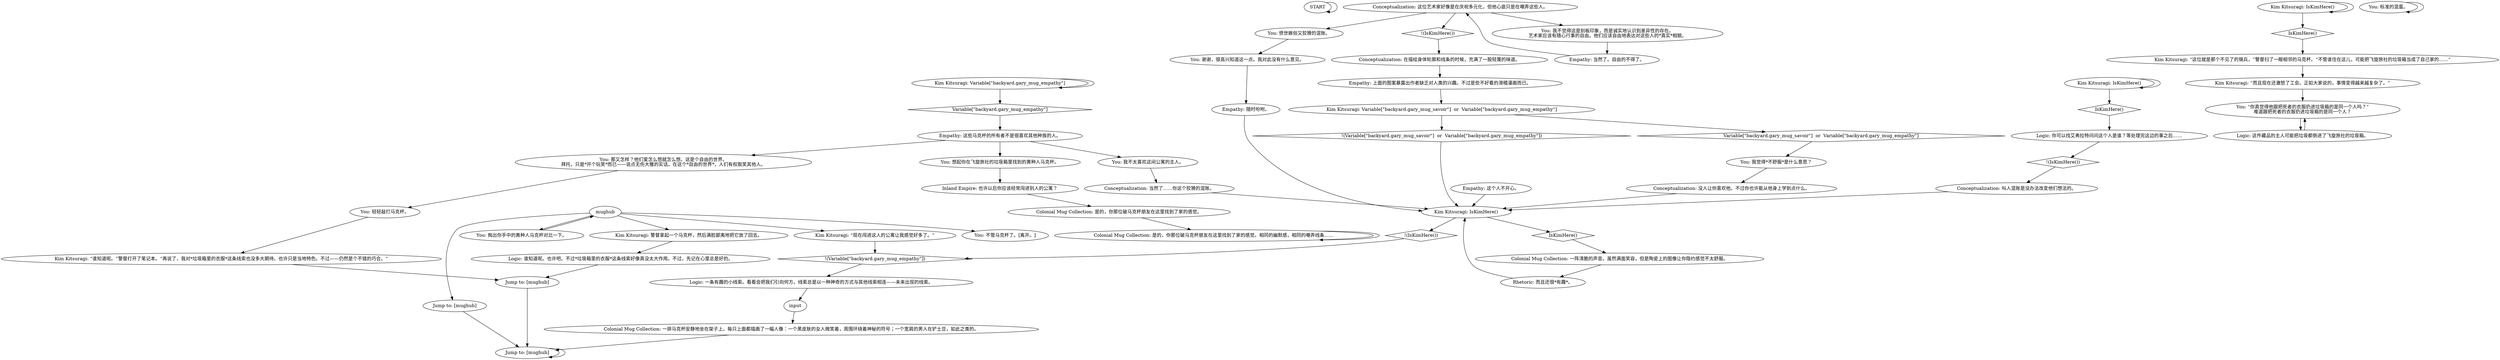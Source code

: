 # GARYS APARTMENT / COLONIAL MUG COLLECTION
# You examine Gary's racist mugs.
# ==================================================
digraph G {
	  0 [label="START"];
	  1 [label="input"];
	  2 [label="Inland Empire: 也许以后你应该经常闯进别人的公寓？"];
	  3 [label="Colonial Mug Collection: 是的，你那位破马克杯朋友在这里找到了家的感觉。"];
	  4 [label="Jump to: [mughub]"];
	  5 [label="mughub"];
	  6 [label="Colonial Mug Collection: 是的，你那位破马克杯朋友在这里找到了家的感觉。相同的幽默感，相同的嘲弄线条……"];
	  7 [label="Kim Kitsuragi: IsKimHere()"];
	  8 [label="IsKimHere()", shape=diamond];
	  9 [label="!(IsKimHere())", shape=diamond];
	  10 [label="You: 愤世嫉俗又狡猾的混账。"];
	  11 [label="You: 我不太喜欢这间公寓的主人。"];
	  12 [label="You: 谢谢，很高兴知道这一点。我对此没有什么意见。"];
	  13 [label="Conceptualization: 叫人混账是没办法改变他们想法的。"];
	  14 [label="Logic: 谁知道呢。也许吧。不过*垃圾箱里的衣服*这条线索好像真没太大作用。不过，先记在心里总是好的。"];
	  15 [label="Kim Kitsuragi: “现在闯进这人的公寓让我感觉好多了。”"];
	  16 [label="You: 轻轻敲打马克杯。"];
	  17 [label="Empathy: 当然了。自由的不得了。"];
	  18 [label="Conceptualization: 当然了……你这个狡猾的混账。"];
	  19 [label="Conceptualization: 没人让你喜欢他。不过你也许能从他身上学到点什么。"];
	  20 [label="Kim Kitsuragi: Variable[\"backyard.gary_mug_empathy\"]"];
	  21 [label="Variable[\"backyard.gary_mug_empathy\"]", shape=diamond];
	  22 [label="!(Variable[\"backyard.gary_mug_empathy\"])", shape=diamond];
	  23 [label="Jump to: [mughub]"];
	  24 [label="You: “你真觉得他跟把死者的衣服扔进垃圾箱的是同一个人吗？”\n难道跟把死者的衣服扔进垃圾箱的是同一个人？"];
	  25 [label="Logic: 一条有趣的小线索。看看会把我们引向何方。线索总是以一种神奇的方式与其他线索相连——未来出现的线索。"];
	  26 [label="Conceptualization: 这位艺术家好像是在庆祝多元化，但他心底只是在嘲弄这些人。"];
	  27 [label="Rhetoric: 而且还很*有趣*。"];
	  28 [label="Conceptualization: 在描绘身体轮廓和线条的时候，充满了一股轻蔑的味道。"];
	  29 [label="Logic: 这件藏品的主人可能把垃圾都倒进了飞旋旅社的垃圾箱。"];
	  30 [label="Kim Kitsuragi: IsKimHere()"];
	  31 [label="IsKimHere()", shape=diamond];
	  32 [label="!(IsKimHere())", shape=diamond];
	  33 [label="Jump to: [mughub]"];
	  34 [label="Logic: 你可以找艾弗拉特问问这个人是谁？等处理完这边的事之后……"];
	  35 [label="Kim Kitsuragi: “这位就是那个不见了的锡兵，”警督扫了一眼相邻的马克杯。“不管谁住在这儿，可能把飞旋旅社的垃圾箱当成了自己家的……”"];
	  36 [label="Kim Kitsuragi: “谁知道呢。”警督打开了笔记本。“再说了，我对*垃圾箱里的衣服*这条线索也没多大期待。也许只是当地特色。不过——仍然是个不错的巧合。”"];
	  37 [label="Colonial Mug Collection: 一阵清脆的声音。虽然满面笑容，但是陶瓷上的图像让你隐约感觉不太舒服。"];
	  38 [label="Kim Kitsuragi: 警督拿起一个马克杯，然后满脸鄙夷地把它放了回去。"];
	  39 [label="You: 想起你在飞旋旅社的垃圾箱里找到的黄种人马克杯。"];
	  40 [label="You: 标准的混蛋。"];
	  41 [label="Empathy: 这个人不开心。"];
	  42 [label="You: 我觉得*不舒服*是什么意思？"];
	  43 [label="Empathy: 这些马克杯的所有者不是很喜欢其他种族的人。"];
	  44 [label="Empathy: 随时吩咐。"];
	  45 [label="Kim Kitsuragi: IsKimHere()"];
	  46 [label="IsKimHere()", shape=diamond];
	  47 [label="!(IsKimHere())", shape=diamond];
	  48 [label="You: 不管马克杯了。[离开。]"];
	  49 [label="Empathy: 上面的图案暴露出作者缺乏对人类的兴趣。不过是些不好看的滑稽漫画而已。"];
	  50 [label="Kim Kitsuragi: Variable[\"backyard.gary_mug_savoir\"]  or  Variable[\"backyard.gary_mug_empathy\"]"];
	  51 [label="Variable[\"backyard.gary_mug_savoir\"]  or  Variable[\"backyard.gary_mug_empathy\"]", shape=diamond];
	  52 [label="!(Variable[\"backyard.gary_mug_savoir\"]  or  Variable[\"backyard.gary_mug_empathy\"])", shape=diamond];
	  53 [label="You: 那又怎样？他们爱怎么想就怎么想。这是个自由的世界。\n拜托，只是*开个玩笑*而已——说点无伤大雅的实话。在这个*自由的世界*，人们有权取笑其他人。"];
	  54 [label="Colonial Mug Collection: 一排马克杯安静地坐在架子上。每只上面都描画了一幅人像：一个黑皮肤的女人微笑着，周围环绕着神秘的符号；一个宽肩的男人在铲土豆，如此之类的。"];
	  55 [label="You: 掏出你手中的黄种人马克杯对比一下。"];
	  56 [label="You: 我不觉得这是刻板印象，而是诚实地认识到差异性的存在。\n艺术家应该有随心行事的自由。他们应该自由地表达对这些人的*真实*相貌。"];
	  57 [label="Kim Kitsuragi: “而且现在还激怒了工会。正如大家说的，事情变得越来越复杂了。”"];
	  0 -> 0
	  1 -> 54
	  2 -> 3
	  3 -> 6
	  4 -> 4
	  5 -> 38
	  5 -> 15
	  5 -> 48
	  5 -> 55
	  5 -> 23
	  6 -> 6
	  7 -> 8
	  7 -> 7
	  8 -> 34
	  9 -> 28
	  10 -> 12
	  11 -> 18
	  12 -> 44
	  13 -> 45
	  14 -> 33
	  15 -> 22
	  16 -> 36
	  17 -> 26
	  18 -> 45
	  19 -> 45
	  20 -> 20
	  20 -> 21
	  21 -> 43
	  22 -> 25
	  23 -> 4
	  24 -> 29
	  25 -> 1
	  26 -> 56
	  26 -> 9
	  26 -> 10
	  27 -> 45
	  28 -> 49
	  29 -> 24
	  30 -> 30
	  30 -> 31
	  31 -> 35
	  32 -> 13
	  33 -> 4
	  34 -> 32
	  35 -> 57
	  36 -> 33
	  37 -> 27
	  38 -> 14
	  39 -> 2
	  40 -> 40
	  41 -> 45
	  42 -> 19
	  43 -> 11
	  43 -> 53
	  43 -> 39
	  44 -> 45
	  45 -> 46
	  45 -> 47
	  46 -> 37
	  47 -> 22
	  49 -> 50
	  50 -> 51
	  50 -> 52
	  51 -> 42
	  52 -> 45
	  53 -> 16
	  54 -> 4
	  55 -> 5
	  56 -> 17
	  57 -> 24
}

